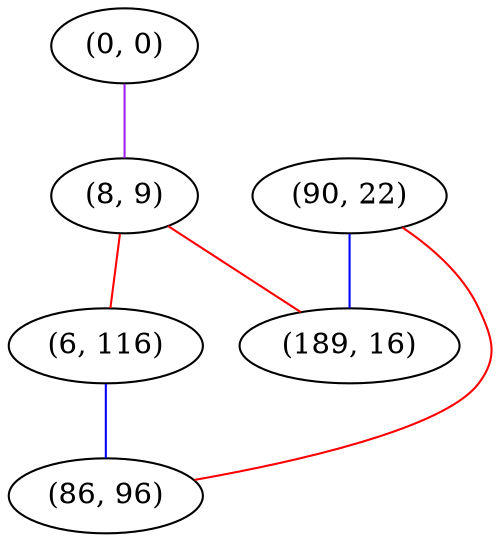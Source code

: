 graph "" {
"(0, 0)";
"(90, 22)";
"(8, 9)";
"(6, 116)";
"(86, 96)";
"(189, 16)";
"(0, 0)" -- "(8, 9)"  [color=purple, key=0, weight=4];
"(90, 22)" -- "(86, 96)"  [color=red, key=0, weight=1];
"(90, 22)" -- "(189, 16)"  [color=blue, key=0, weight=3];
"(8, 9)" -- "(6, 116)"  [color=red, key=0, weight=1];
"(8, 9)" -- "(189, 16)"  [color=red, key=0, weight=1];
"(6, 116)" -- "(86, 96)"  [color=blue, key=0, weight=3];
}
